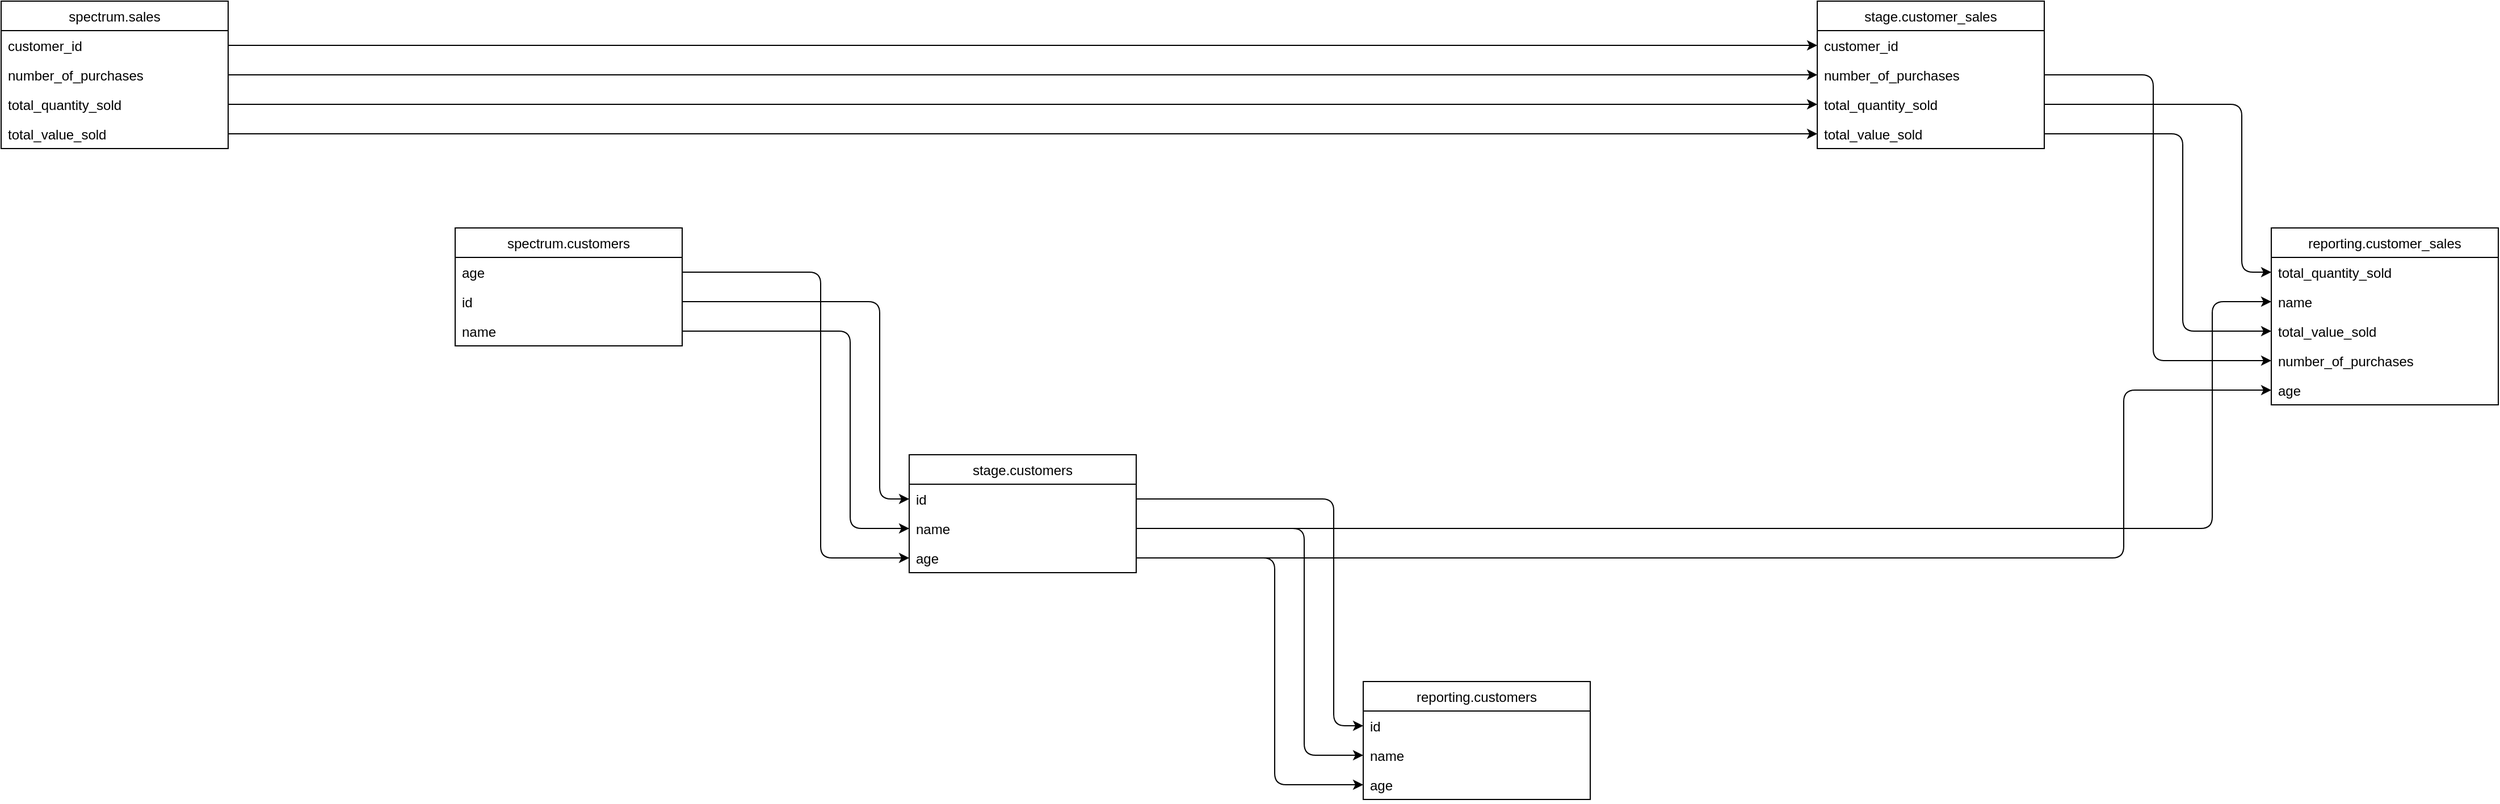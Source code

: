 

<mxfile>
    <diagram id="LEPaZYdOkPVGhDPzNFSh" name="Page-1">
        <mxGraphModel dx="242" dy="860" grid="1" gridSize="10" guides="1" tooltips="1" connect="1" arrows="1" fold="1" page="1" pageScale="1" pageWidth="827" pageHeight="1169" math="0" shadow="0">
            <root>
                <mxCell id="0"/>
                <mxCell id="1" parent="0"/>

                <mxCell id="101" value="reporting.customers" style="swimlane;fontStyle=0;childLayout=stackLayout;horizontal=1;startSize=26;fillColor=none;horizontalStack=0;resizeParent=1;resizeParentMax=0;resizeLast=0;collapsible=1;marginBottom=0;" vertex="1" parent="1">
                        <mxGeometry x="1600" y="800" width="200" height="104" as="geometry"/>
                    </mxCell>

                    <mxCell id="102" value="id" style="text;strokeColor=none;fillColor=none;align=left;verticalAlign=top;spacingLeft=4;spacingRight=4;overflow=hidden;rotatable=0;points=[[0,0.5],[1,0.5]];portConstraint=eastwest;" vertex="1" parent="101">
                        <mxGeometry y="26" width="200" height="26" as="geometry"/>
                    </mxCell>
                        

                        <mxCell id="129" value="" style="edgeStyle=elbowEdgeStyle;elbow=horizontal;endArrow=classic;html=1;exitX=1;exitY=0.5;exitDx=0;exitDy=0;entryX=0;entryY=0.5;entryDx=0;entryDy=0;" edge="1" parent="1" source="106" target="102">
                        <mxGeometry width="50" height="50" relative="1" as="geometry">
                            <Array as="points">
                                <mxPoint x="1574" y="826"/>
                            </Array>
                        </mxGeometry>
                        </mxCell>

                        
                    <mxCell id="103" value="name" style="text;strokeColor=none;fillColor=none;align=left;verticalAlign=top;spacingLeft=4;spacingRight=4;overflow=hidden;rotatable=0;points=[[0,0.5],[1,0.5]];portConstraint=eastwest;" vertex="1" parent="101">
                        <mxGeometry y="52" width="200" height="26" as="geometry"/>
                    </mxCell>
                        

                        <mxCell id="130" value="" style="edgeStyle=elbowEdgeStyle;elbow=horizontal;endArrow=classic;html=1;exitX=1;exitY=0.5;exitDx=0;exitDy=0;entryX=0;entryY=0.5;entryDx=0;entryDy=0;" edge="1" parent="1" source="107" target="103">
                        <mxGeometry width="50" height="50" relative="1" as="geometry">
                            <Array as="points">
                                <mxPoint x="1548" y="852"/>
                            </Array>
                        </mxGeometry>
                        </mxCell>

                        
                    <mxCell id="104" value="age" style="text;strokeColor=none;fillColor=none;align=left;verticalAlign=top;spacingLeft=4;spacingRight=4;overflow=hidden;rotatable=0;points=[[0,0.5],[1,0.5]];portConstraint=eastwest;" vertex="1" parent="101">
                        <mxGeometry y="78" width="200" height="26" as="geometry"/>
                    </mxCell>
                        

                        <mxCell id="131" value="" style="edgeStyle=elbowEdgeStyle;elbow=horizontal;endArrow=classic;html=1;exitX=1;exitY=0.5;exitDx=0;exitDy=0;entryX=0;entryY=0.5;entryDx=0;entryDy=0;" edge="1" parent="1" source="108" target="104">
                        <mxGeometry width="50" height="50" relative="1" as="geometry">
                            <Array as="points">
                                <mxPoint x="1522" y="878"/>
                            </Array>
                        </mxGeometry>
                        </mxCell>

                        
                    
                <mxCell id="105" value="stage.customers" style="swimlane;fontStyle=0;childLayout=stackLayout;horizontal=1;startSize=26;fillColor=none;horizontalStack=0;resizeParent=1;resizeParentMax=0;resizeLast=0;collapsible=1;marginBottom=0;" vertex="1" parent="1">
                        <mxGeometry x="1200" y="600" width="200" height="104" as="geometry"/>
                    </mxCell>

                    <mxCell id="106" value="id" style="text;strokeColor=none;fillColor=none;align=left;verticalAlign=top;spacingLeft=4;spacingRight=4;overflow=hidden;rotatable=0;points=[[0,0.5],[1,0.5]];portConstraint=eastwest;" vertex="1" parent="105">
                        <mxGeometry y="26" width="200" height="26" as="geometry"/>
                    </mxCell>
                        

                        <mxCell id="132" value="" style="edgeStyle=elbowEdgeStyle;elbow=horizontal;endArrow=classic;html=1;exitX=1;exitY=0.5;exitDx=0;exitDy=0;entryX=0;entryY=0.5;entryDx=0;entryDy=0;" edge="1" parent="1" source="121" target="106">
                        <mxGeometry width="50" height="50" relative="1" as="geometry">
                            <Array as="points">
                                <mxPoint x="1174" y="626"/>
                            </Array>
                        </mxGeometry>
                        </mxCell>

                        
                    <mxCell id="107" value="name" style="text;strokeColor=none;fillColor=none;align=left;verticalAlign=top;spacingLeft=4;spacingRight=4;overflow=hidden;rotatable=0;points=[[0,0.5],[1,0.5]];portConstraint=eastwest;" vertex="1" parent="105">
                        <mxGeometry y="52" width="200" height="26" as="geometry"/>
                    </mxCell>
                        

                        <mxCell id="133" value="" style="edgeStyle=elbowEdgeStyle;elbow=horizontal;endArrow=classic;html=1;exitX=1;exitY=0.5;exitDx=0;exitDy=0;entryX=0;entryY=0.5;entryDx=0;entryDy=0;" edge="1" parent="1" source="122" target="107">
                        <mxGeometry width="50" height="50" relative="1" as="geometry">
                            <Array as="points">
                                <mxPoint x="1148" y="652"/>
                            </Array>
                        </mxGeometry>
                        </mxCell>

                        
                    <mxCell id="108" value="age" style="text;strokeColor=none;fillColor=none;align=left;verticalAlign=top;spacingLeft=4;spacingRight=4;overflow=hidden;rotatable=0;points=[[0,0.5],[1,0.5]];portConstraint=eastwest;" vertex="1" parent="105">
                        <mxGeometry y="78" width="200" height="26" as="geometry"/>
                    </mxCell>
                        

                        <mxCell id="134" value="" style="edgeStyle=elbowEdgeStyle;elbow=horizontal;endArrow=classic;html=1;exitX=1;exitY=0.5;exitDx=0;exitDy=0;entryX=0;entryY=0.5;entryDx=0;entryDy=0;" edge="1" parent="1" source="120" target="108">
                        <mxGeometry width="50" height="50" relative="1" as="geometry">
                            <Array as="points">
                                <mxPoint x="1122" y="678"/>
                            </Array>
                        </mxGeometry>
                        </mxCell>

                        
                    
                <mxCell id="109" value="stage.customer_sales" style="swimlane;fontStyle=0;childLayout=stackLayout;horizontal=1;startSize=26;fillColor=none;horizontalStack=0;resizeParent=1;resizeParentMax=0;resizeLast=0;collapsible=1;marginBottom=0;" vertex="1" parent="1">
                        <mxGeometry x="2000" y="200" width="200" height="130" as="geometry"/>
                    </mxCell>

                    <mxCell id="110" value="customer_id" style="text;strokeColor=none;fillColor=none;align=left;verticalAlign=top;spacingLeft=4;spacingRight=4;overflow=hidden;rotatable=0;points=[[0,0.5],[1,0.5]];portConstraint=eastwest;" vertex="1" parent="109">
                        <mxGeometry y="26" width="200" height="26" as="geometry"/>
                    </mxCell>
                        

                        <mxCell id="135" value="" style="edgeStyle=elbowEdgeStyle;elbow=horizontal;endArrow=classic;html=1;exitX=1;exitY=0.5;exitDx=0;exitDy=0;entryX=0;entryY=0.5;entryDx=0;entryDy=0;" edge="1" parent="1" source="115" target="110">
                        <mxGeometry width="50" height="50" relative="1" as="geometry">
                            <Array as="points">
                                <mxPoint x="1974" y="226"/>
                            </Array>
                        </mxGeometry>
                        </mxCell>

                        
                    <mxCell id="111" value="number_of_purchases" style="text;strokeColor=none;fillColor=none;align=left;verticalAlign=top;spacingLeft=4;spacingRight=4;overflow=hidden;rotatable=0;points=[[0,0.5],[1,0.5]];portConstraint=eastwest;" vertex="1" parent="109">
                        <mxGeometry y="52" width="200" height="26" as="geometry"/>
                    </mxCell>
                        

                        <mxCell id="136" value="" style="edgeStyle=elbowEdgeStyle;elbow=horizontal;endArrow=classic;html=1;exitX=1;exitY=0.5;exitDx=0;exitDy=0;entryX=0;entryY=0.5;entryDx=0;entryDy=0;" edge="1" parent="1" source="116" target="111">
                        <mxGeometry width="50" height="50" relative="1" as="geometry">
                            <Array as="points">
                                <mxPoint x="1948" y="252"/>
                            </Array>
                        </mxGeometry>
                        </mxCell>

                        
                    <mxCell id="112" value="total_quantity_sold" style="text;strokeColor=none;fillColor=none;align=left;verticalAlign=top;spacingLeft=4;spacingRight=4;overflow=hidden;rotatable=0;points=[[0,0.5],[1,0.5]];portConstraint=eastwest;" vertex="1" parent="109">
                        <mxGeometry y="78" width="200" height="26" as="geometry"/>
                    </mxCell>
                        

                        <mxCell id="137" value="" style="edgeStyle=elbowEdgeStyle;elbow=horizontal;endArrow=classic;html=1;exitX=1;exitY=0.5;exitDx=0;exitDy=0;entryX=0;entryY=0.5;entryDx=0;entryDy=0;" edge="1" parent="1" source="117" target="112">
                        <mxGeometry width="50" height="50" relative="1" as="geometry">
                            <Array as="points">
                                <mxPoint x="1922" y="278"/>
                            </Array>
                        </mxGeometry>
                        </mxCell>

                        
                    <mxCell id="113" value="total_value_sold" style="text;strokeColor=none;fillColor=none;align=left;verticalAlign=top;spacingLeft=4;spacingRight=4;overflow=hidden;rotatable=0;points=[[0,0.5],[1,0.5]];portConstraint=eastwest;" vertex="1" parent="109">
                        <mxGeometry y="104" width="200" height="26" as="geometry"/>
                    </mxCell>
                        

                        <mxCell id="138" value="" style="edgeStyle=elbowEdgeStyle;elbow=horizontal;endArrow=classic;html=1;exitX=1;exitY=0.5;exitDx=0;exitDy=0;entryX=0;entryY=0.5;entryDx=0;entryDy=0;" edge="1" parent="1" source="118" target="113">
                        <mxGeometry width="50" height="50" relative="1" as="geometry">
                            <Array as="points">
                                <mxPoint x="1896" y="304"/>
                            </Array>
                        </mxGeometry>
                        </mxCell>

                        
                    
                <mxCell id="114" value="spectrum.sales" style="swimlane;fontStyle=0;childLayout=stackLayout;horizontal=1;startSize=26;fillColor=none;horizontalStack=0;resizeParent=1;resizeParentMax=0;resizeLast=0;collapsible=1;marginBottom=0;" vertex="1" parent="1">
                        <mxGeometry x="400" y="200" width="200" height="130" as="geometry"/>
                    </mxCell>

                    <mxCell id="115" value="customer_id" style="text;strokeColor=none;fillColor=none;align=left;verticalAlign=top;spacingLeft=4;spacingRight=4;overflow=hidden;rotatable=0;points=[[0,0.5],[1,0.5]];portConstraint=eastwest;" vertex="1" parent="114">
                        <mxGeometry y="26" width="200" height="26" as="geometry"/>
                    </mxCell>
                        

                        
                    <mxCell id="116" value="number_of_purchases" style="text;strokeColor=none;fillColor=none;align=left;verticalAlign=top;spacingLeft=4;spacingRight=4;overflow=hidden;rotatable=0;points=[[0,0.5],[1,0.5]];portConstraint=eastwest;" vertex="1" parent="114">
                        <mxGeometry y="52" width="200" height="26" as="geometry"/>
                    </mxCell>
                        

                        
                    <mxCell id="117" value="total_quantity_sold" style="text;strokeColor=none;fillColor=none;align=left;verticalAlign=top;spacingLeft=4;spacingRight=4;overflow=hidden;rotatable=0;points=[[0,0.5],[1,0.5]];portConstraint=eastwest;" vertex="1" parent="114">
                        <mxGeometry y="78" width="200" height="26" as="geometry"/>
                    </mxCell>
                        

                        
                    <mxCell id="118" value="total_value_sold" style="text;strokeColor=none;fillColor=none;align=left;verticalAlign=top;spacingLeft=4;spacingRight=4;overflow=hidden;rotatable=0;points=[[0,0.5],[1,0.5]];portConstraint=eastwest;" vertex="1" parent="114">
                        <mxGeometry y="104" width="200" height="26" as="geometry"/>
                    </mxCell>
                        

                        
                    
                <mxCell id="119" value="spectrum.customers" style="swimlane;fontStyle=0;childLayout=stackLayout;horizontal=1;startSize=26;fillColor=none;horizontalStack=0;resizeParent=1;resizeParentMax=0;resizeLast=0;collapsible=1;marginBottom=0;" vertex="1" parent="1">
                        <mxGeometry x="800" y="400" width="200" height="104" as="geometry"/>
                    </mxCell>

                    <mxCell id="120" value="age" style="text;strokeColor=none;fillColor=none;align=left;verticalAlign=top;spacingLeft=4;spacingRight=4;overflow=hidden;rotatable=0;points=[[0,0.5],[1,0.5]];portConstraint=eastwest;" vertex="1" parent="119">
                        <mxGeometry y="26" width="200" height="26" as="geometry"/>
                    </mxCell>
                        

                        
                    <mxCell id="121" value="id" style="text;strokeColor=none;fillColor=none;align=left;verticalAlign=top;spacingLeft=4;spacingRight=4;overflow=hidden;rotatable=0;points=[[0,0.5],[1,0.5]];portConstraint=eastwest;" vertex="1" parent="119">
                        <mxGeometry y="52" width="200" height="26" as="geometry"/>
                    </mxCell>
                        

                        
                    <mxCell id="122" value="name" style="text;strokeColor=none;fillColor=none;align=left;verticalAlign=top;spacingLeft=4;spacingRight=4;overflow=hidden;rotatable=0;points=[[0,0.5],[1,0.5]];portConstraint=eastwest;" vertex="1" parent="119">
                        <mxGeometry y="78" width="200" height="26" as="geometry"/>
                    </mxCell>
                        

                        
                    
                <mxCell id="123" value="reporting.customer_sales" style="swimlane;fontStyle=0;childLayout=stackLayout;horizontal=1;startSize=26;fillColor=none;horizontalStack=0;resizeParent=1;resizeParentMax=0;resizeLast=0;collapsible=1;marginBottom=0;" vertex="1" parent="1">
                        <mxGeometry x="2400" y="400" width="200" height="156" as="geometry"/>
                    </mxCell>

                    <mxCell id="124" value="total_quantity_sold" style="text;strokeColor=none;fillColor=none;align=left;verticalAlign=top;spacingLeft=4;spacingRight=4;overflow=hidden;rotatable=0;points=[[0,0.5],[1,0.5]];portConstraint=eastwest;" vertex="1" parent="123">
                        <mxGeometry y="26" width="200" height="26" as="geometry"/>
                    </mxCell>
                        

                        <mxCell id="139" value="" style="edgeStyle=elbowEdgeStyle;elbow=horizontal;endArrow=classic;html=1;exitX=1;exitY=0.5;exitDx=0;exitDy=0;entryX=0;entryY=0.5;entryDx=0;entryDy=0;" edge="1" parent="1" source="112" target="124">
                        <mxGeometry width="50" height="50" relative="1" as="geometry">
                            <Array as="points">
                                <mxPoint x="2374" y="426"/>
                            </Array>
                        </mxGeometry>
                        </mxCell>

                        
                    <mxCell id="125" value="name" style="text;strokeColor=none;fillColor=none;align=left;verticalAlign=top;spacingLeft=4;spacingRight=4;overflow=hidden;rotatable=0;points=[[0,0.5],[1,0.5]];portConstraint=eastwest;" vertex="1" parent="123">
                        <mxGeometry y="52" width="200" height="26" as="geometry"/>
                    </mxCell>
                        

                        <mxCell id="140" value="" style="edgeStyle=elbowEdgeStyle;elbow=horizontal;endArrow=classic;html=1;exitX=1;exitY=0.5;exitDx=0;exitDy=0;entryX=0;entryY=0.5;entryDx=0;entryDy=0;" edge="1" parent="1" source="107" target="125">
                        <mxGeometry width="50" height="50" relative="1" as="geometry">
                            <Array as="points">
                                <mxPoint x="2348" y="452"/>
                            </Array>
                        </mxGeometry>
                        </mxCell>

                        
                    <mxCell id="126" value="total_value_sold" style="text;strokeColor=none;fillColor=none;align=left;verticalAlign=top;spacingLeft=4;spacingRight=4;overflow=hidden;rotatable=0;points=[[0,0.5],[1,0.5]];portConstraint=eastwest;" vertex="1" parent="123">
                        <mxGeometry y="78" width="200" height="26" as="geometry"/>
                    </mxCell>
                        

                        <mxCell id="141" value="" style="edgeStyle=elbowEdgeStyle;elbow=horizontal;endArrow=classic;html=1;exitX=1;exitY=0.5;exitDx=0;exitDy=0;entryX=0;entryY=0.5;entryDx=0;entryDy=0;" edge="1" parent="1" source="113" target="126">
                        <mxGeometry width="50" height="50" relative="1" as="geometry">
                            <Array as="points">
                                <mxPoint x="2322" y="478"/>
                            </Array>
                        </mxGeometry>
                        </mxCell>

                        
                    <mxCell id="127" value="number_of_purchases" style="text;strokeColor=none;fillColor=none;align=left;verticalAlign=top;spacingLeft=4;spacingRight=4;overflow=hidden;rotatable=0;points=[[0,0.5],[1,0.5]];portConstraint=eastwest;" vertex="1" parent="123">
                        <mxGeometry y="104" width="200" height="26" as="geometry"/>
                    </mxCell>
                        

                        <mxCell id="142" value="" style="edgeStyle=elbowEdgeStyle;elbow=horizontal;endArrow=classic;html=1;exitX=1;exitY=0.5;exitDx=0;exitDy=0;entryX=0;entryY=0.5;entryDx=0;entryDy=0;" edge="1" parent="1" source="111" target="127">
                        <mxGeometry width="50" height="50" relative="1" as="geometry">
                            <Array as="points">
                                <mxPoint x="2296" y="504"/>
                            </Array>
                        </mxGeometry>
                        </mxCell>

                        
                    <mxCell id="128" value="age" style="text;strokeColor=none;fillColor=none;align=left;verticalAlign=top;spacingLeft=4;spacingRight=4;overflow=hidden;rotatable=0;points=[[0,0.5],[1,0.5]];portConstraint=eastwest;" vertex="1" parent="123">
                        <mxGeometry y="130" width="200" height="26" as="geometry"/>
                    </mxCell>
                        

                        <mxCell id="143" value="" style="edgeStyle=elbowEdgeStyle;elbow=horizontal;endArrow=classic;html=1;exitX=1;exitY=0.5;exitDx=0;exitDy=0;entryX=0;entryY=0.5;entryDx=0;entryDy=0;" edge="1" parent="1" source="108" target="128">
                        <mxGeometry width="50" height="50" relative="1" as="geometry">
                            <Array as="points">
                                <mxPoint x="2270" y="530"/>
                            </Array>
                        </mxGeometry>
                        </mxCell>

                        
                    
                


            </root>
        </mxGraphModel>
    </diagram>
</mxfile>